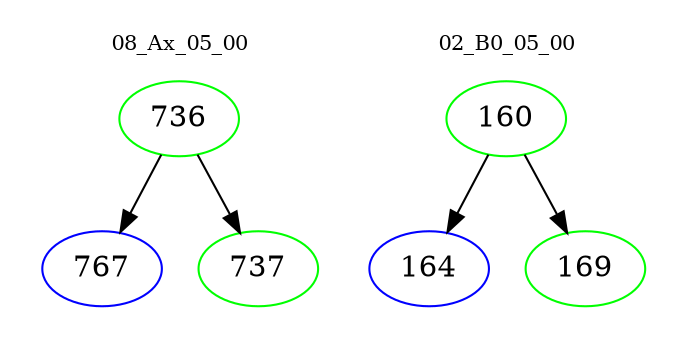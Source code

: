 digraph{
subgraph cluster_0 {
color = white
label = "08_Ax_05_00";
fontsize=10;
T0_736 [label="736", color="green"]
T0_736 -> T0_767 [color="black"]
T0_767 [label="767", color="blue"]
T0_736 -> T0_737 [color="black"]
T0_737 [label="737", color="green"]
}
subgraph cluster_1 {
color = white
label = "02_B0_05_00";
fontsize=10;
T1_160 [label="160", color="green"]
T1_160 -> T1_164 [color="black"]
T1_164 [label="164", color="blue"]
T1_160 -> T1_169 [color="black"]
T1_169 [label="169", color="green"]
}
}
